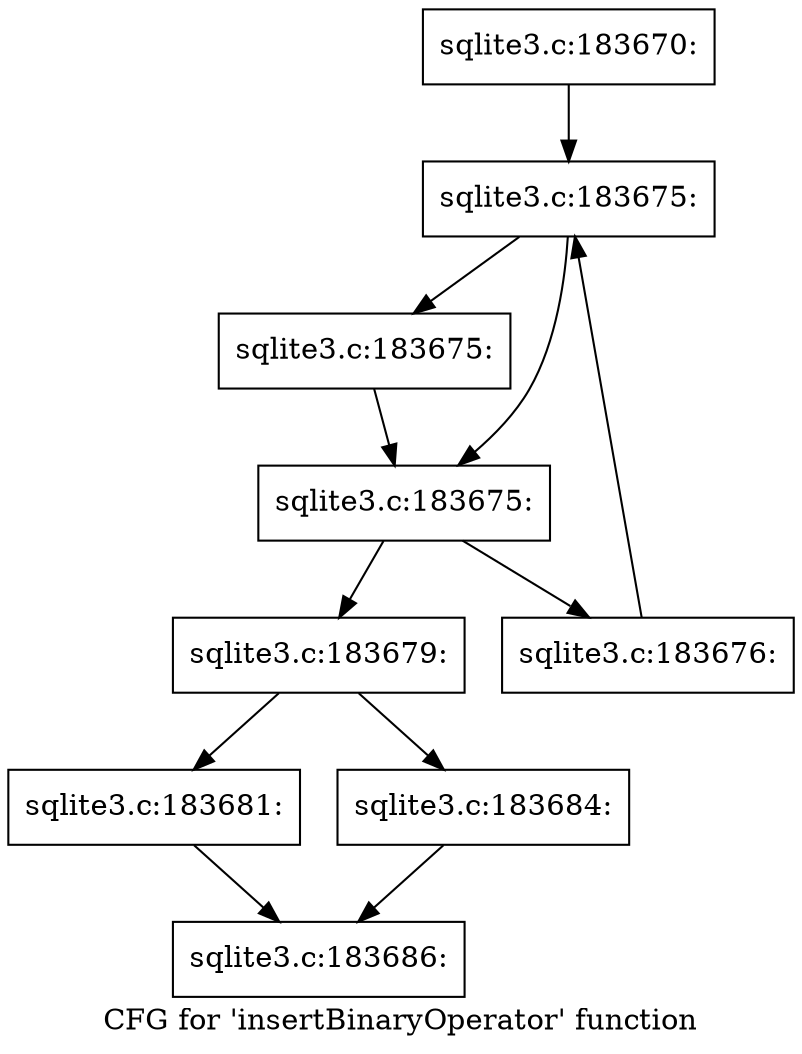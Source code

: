 digraph "CFG for 'insertBinaryOperator' function" {
	label="CFG for 'insertBinaryOperator' function";

	Node0x55c0fae5c850 [shape=record,label="{sqlite3.c:183670:}"];
	Node0x55c0fae5c850 -> Node0x55c0fae6ee30;
	Node0x55c0fae6ee30 [shape=record,label="{sqlite3.c:183675:}"];
	Node0x55c0fae6ee30 -> Node0x55c0fae6eff0;
	Node0x55c0fae6ee30 -> Node0x55c0fae6efa0;
	Node0x55c0fae6eff0 [shape=record,label="{sqlite3.c:183675:}"];
	Node0x55c0fae6eff0 -> Node0x55c0fae6efa0;
	Node0x55c0fae6efa0 [shape=record,label="{sqlite3.c:183675:}"];
	Node0x55c0fae6efa0 -> Node0x55c0f6b6b540;
	Node0x55c0fae6efa0 -> Node0x55c0fae6ef20;
	Node0x55c0f6b6b540 [shape=record,label="{sqlite3.c:183676:}"];
	Node0x55c0f6b6b540 -> Node0x55c0fae6ee30;
	Node0x55c0fae6ef20 [shape=record,label="{sqlite3.c:183679:}"];
	Node0x55c0fae6ef20 -> Node0x55c0fae6fb90;
	Node0x55c0fae6ef20 -> Node0x55c0fae704d0;
	Node0x55c0fae6fb90 [shape=record,label="{sqlite3.c:183681:}"];
	Node0x55c0fae6fb90 -> Node0x55c0fae70480;
	Node0x55c0fae704d0 [shape=record,label="{sqlite3.c:183684:}"];
	Node0x55c0fae704d0 -> Node0x55c0fae70480;
	Node0x55c0fae70480 [shape=record,label="{sqlite3.c:183686:}"];
}

